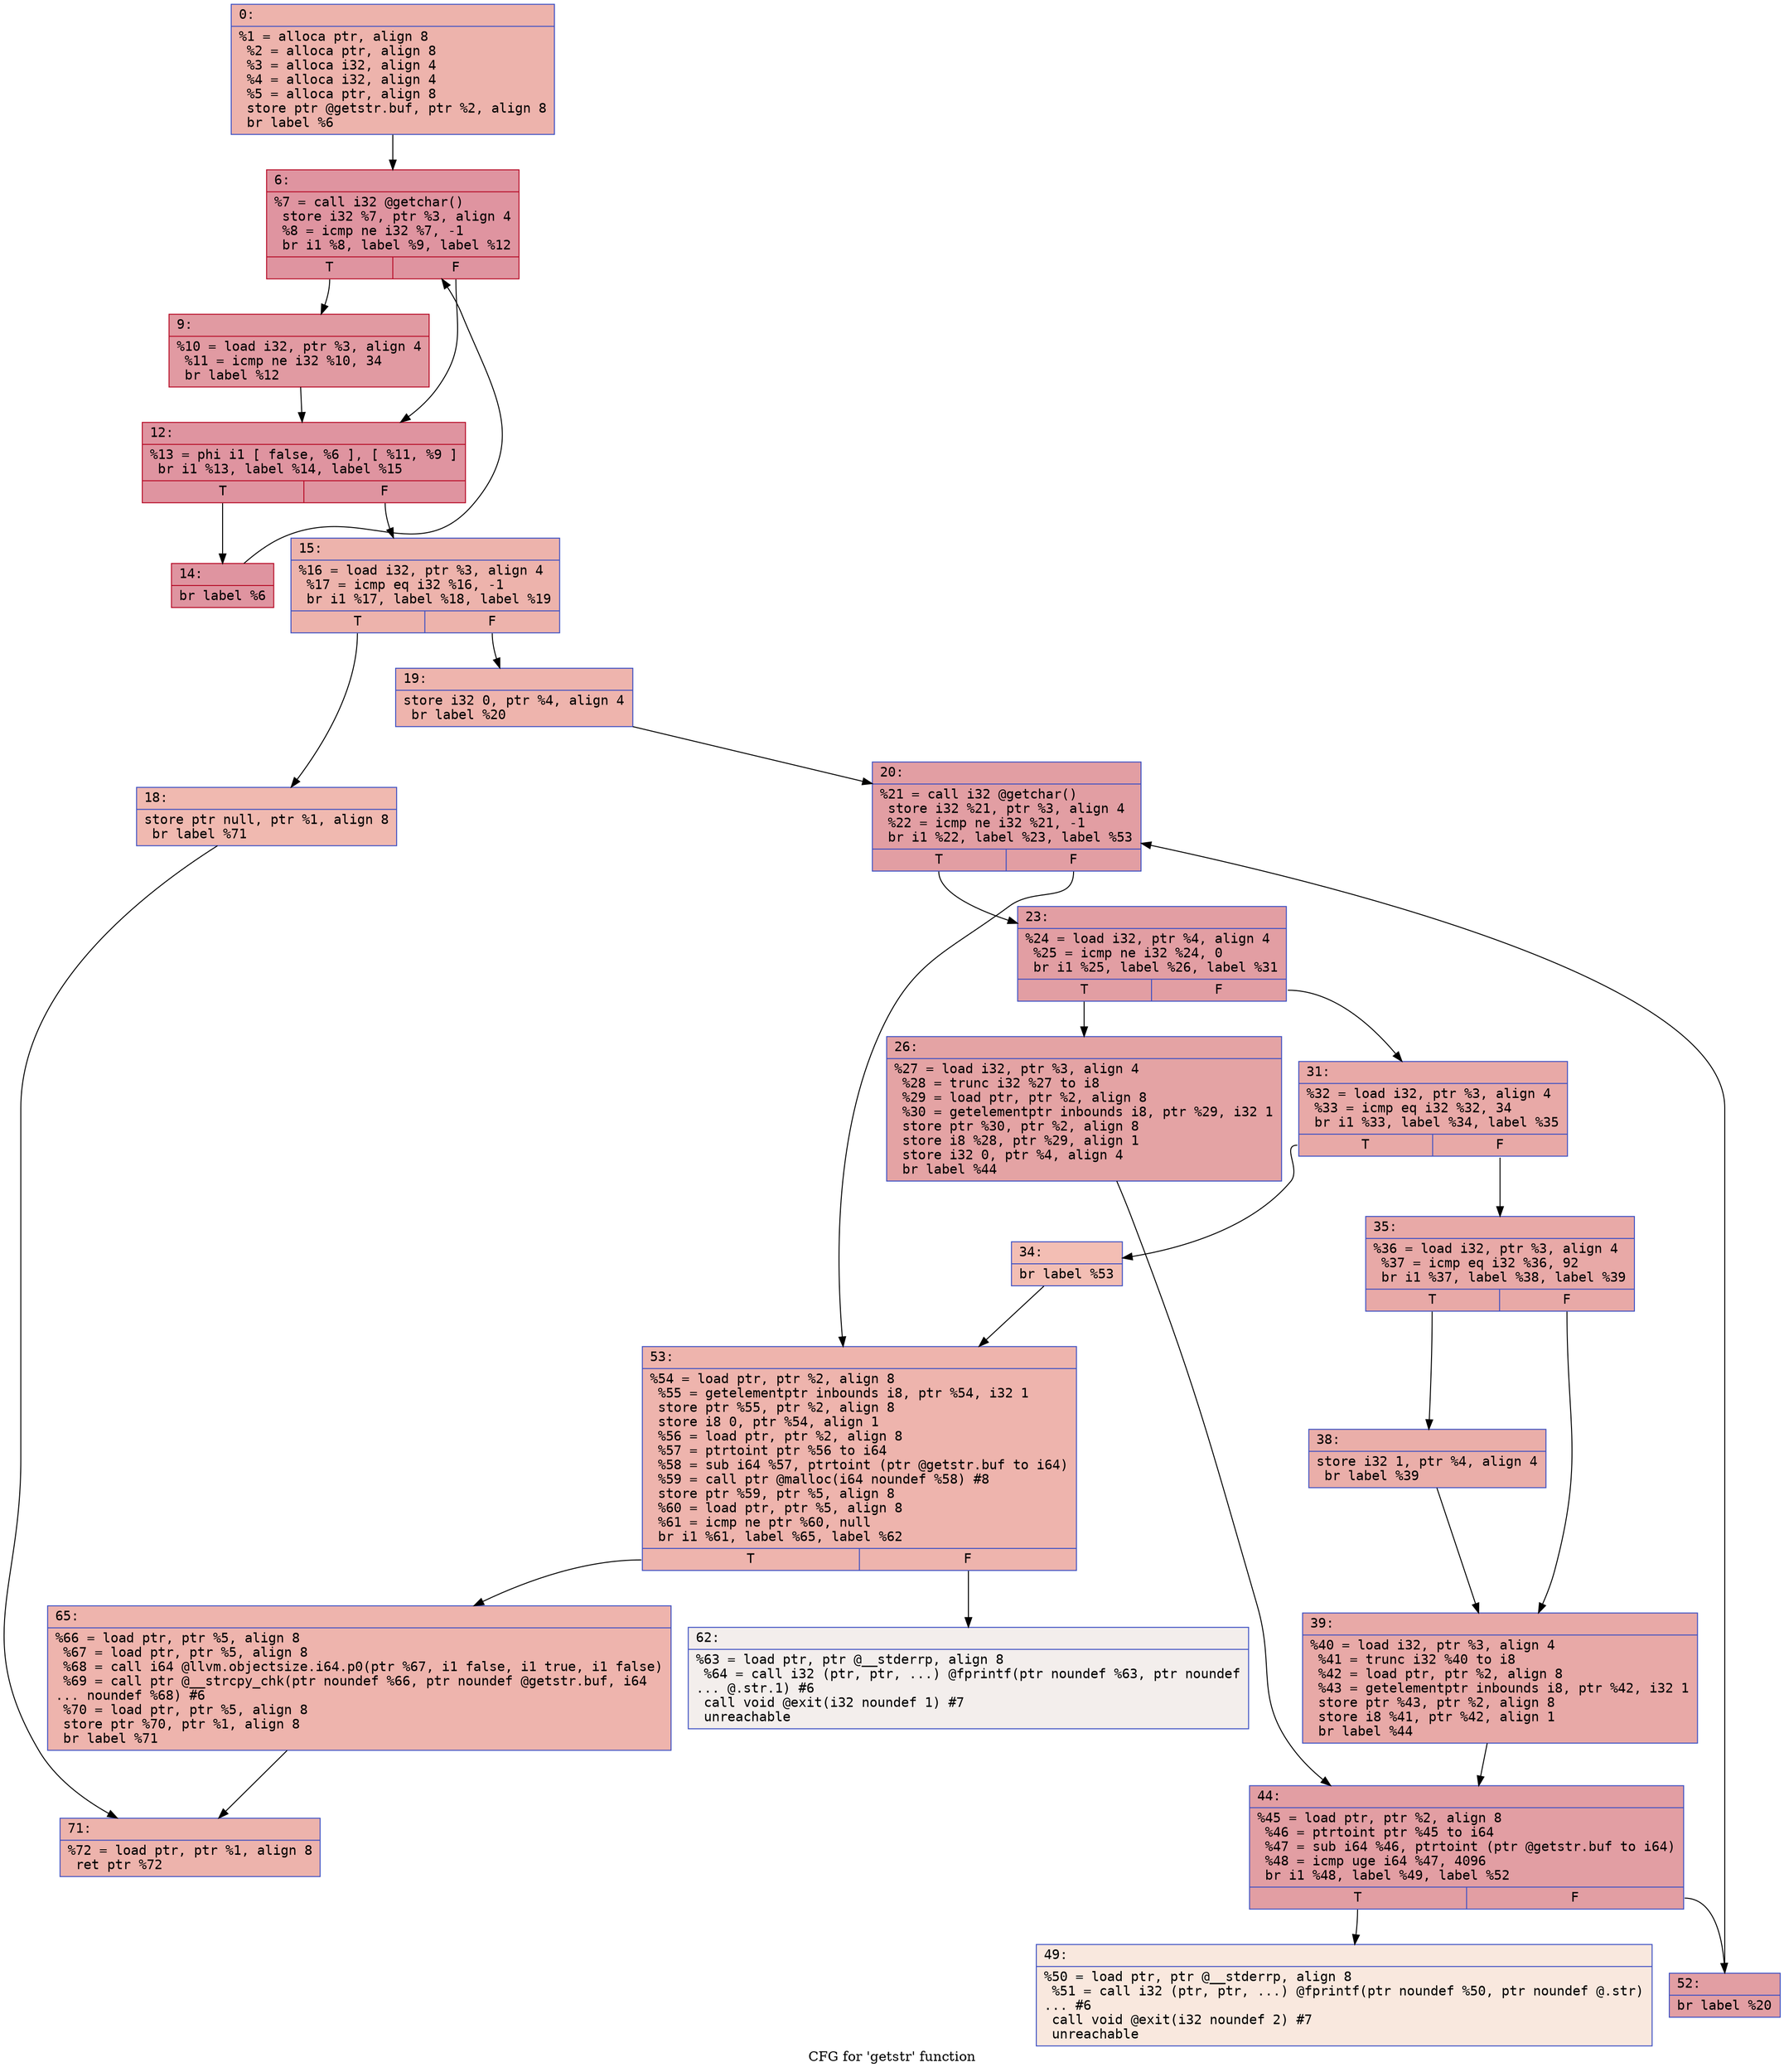 digraph "CFG for 'getstr' function" {
	label="CFG for 'getstr' function";

	Node0x6000022de0d0 [shape=record,color="#3d50c3ff", style=filled, fillcolor="#d6524470" fontname="Courier",label="{0:\l|  %1 = alloca ptr, align 8\l  %2 = alloca ptr, align 8\l  %3 = alloca i32, align 4\l  %4 = alloca i32, align 4\l  %5 = alloca ptr, align 8\l  store ptr @getstr.buf, ptr %2, align 8\l  br label %6\l}"];
	Node0x6000022de0d0 -> Node0x6000022de120[tooltip="0 -> 6\nProbability 100.00%" ];
	Node0x6000022de120 [shape=record,color="#b70d28ff", style=filled, fillcolor="#b70d2870" fontname="Courier",label="{6:\l|  %7 = call i32 @getchar()\l  store i32 %7, ptr %3, align 4\l  %8 = icmp ne i32 %7, -1\l  br i1 %8, label %9, label %12\l|{<s0>T|<s1>F}}"];
	Node0x6000022de120:s0 -> Node0x6000022de170[tooltip="6 -> 9\nProbability 62.50%" ];
	Node0x6000022de120:s1 -> Node0x6000022de1c0[tooltip="6 -> 12\nProbability 37.50%" ];
	Node0x6000022de170 [shape=record,color="#b70d28ff", style=filled, fillcolor="#bb1b2c70" fontname="Courier",label="{9:\l|  %10 = load i32, ptr %3, align 4\l  %11 = icmp ne i32 %10, 34\l  br label %12\l}"];
	Node0x6000022de170 -> Node0x6000022de1c0[tooltip="9 -> 12\nProbability 100.00%" ];
	Node0x6000022de1c0 [shape=record,color="#b70d28ff", style=filled, fillcolor="#b70d2870" fontname="Courier",label="{12:\l|  %13 = phi i1 [ false, %6 ], [ %11, %9 ]\l  br i1 %13, label %14, label %15\l|{<s0>T|<s1>F}}"];
	Node0x6000022de1c0:s0 -> Node0x6000022de210[tooltip="12 -> 14\nProbability 96.88%" ];
	Node0x6000022de1c0:s1 -> Node0x6000022de260[tooltip="12 -> 15\nProbability 3.12%" ];
	Node0x6000022de210 [shape=record,color="#b70d28ff", style=filled, fillcolor="#b70d2870" fontname="Courier",label="{14:\l|  br label %6\l}"];
	Node0x6000022de210 -> Node0x6000022de120[tooltip="14 -> 6\nProbability 100.00%" ];
	Node0x6000022de260 [shape=record,color="#3d50c3ff", style=filled, fillcolor="#d6524470" fontname="Courier",label="{15:\l|  %16 = load i32, ptr %3, align 4\l  %17 = icmp eq i32 %16, -1\l  br i1 %17, label %18, label %19\l|{<s0>T|<s1>F}}"];
	Node0x6000022de260:s0 -> Node0x6000022de2b0[tooltip="15 -> 18\nProbability 37.50%" ];
	Node0x6000022de260:s1 -> Node0x6000022de300[tooltip="15 -> 19\nProbability 62.50%" ];
	Node0x6000022de2b0 [shape=record,color="#3d50c3ff", style=filled, fillcolor="#de614d70" fontname="Courier",label="{18:\l|  store ptr null, ptr %1, align 8\l  br label %71\l}"];
	Node0x6000022de2b0 -> Node0x6000022de7b0[tooltip="18 -> 71\nProbability 100.00%" ];
	Node0x6000022de300 [shape=record,color="#3d50c3ff", style=filled, fillcolor="#d8564670" fontname="Courier",label="{19:\l|  store i32 0, ptr %4, align 4\l  br label %20\l}"];
	Node0x6000022de300 -> Node0x6000022de350[tooltip="19 -> 20\nProbability 100.00%" ];
	Node0x6000022de350 [shape=record,color="#3d50c3ff", style=filled, fillcolor="#be242e70" fontname="Courier",label="{20:\l|  %21 = call i32 @getchar()\l  store i32 %21, ptr %3, align 4\l  %22 = icmp ne i32 %21, -1\l  br i1 %22, label %23, label %53\l|{<s0>T|<s1>F}}"];
	Node0x6000022de350:s0 -> Node0x6000022de3a0[tooltip="20 -> 23\nProbability 96.88%" ];
	Node0x6000022de350:s1 -> Node0x6000022de6c0[tooltip="20 -> 53\nProbability 3.12%" ];
	Node0x6000022de3a0 [shape=record,color="#3d50c3ff", style=filled, fillcolor="#be242e70" fontname="Courier",label="{23:\l|  %24 = load i32, ptr %4, align 4\l  %25 = icmp ne i32 %24, 0\l  br i1 %25, label %26, label %31\l|{<s0>T|<s1>F}}"];
	Node0x6000022de3a0:s0 -> Node0x6000022de3f0[tooltip="23 -> 26\nProbability 62.50%" ];
	Node0x6000022de3a0:s1 -> Node0x6000022de440[tooltip="23 -> 31\nProbability 37.50%" ];
	Node0x6000022de3f0 [shape=record,color="#3d50c3ff", style=filled, fillcolor="#c32e3170" fontname="Courier",label="{26:\l|  %27 = load i32, ptr %3, align 4\l  %28 = trunc i32 %27 to i8\l  %29 = load ptr, ptr %2, align 8\l  %30 = getelementptr inbounds i8, ptr %29, i32 1\l  store ptr %30, ptr %2, align 8\l  store i8 %28, ptr %29, align 1\l  store i32 0, ptr %4, align 4\l  br label %44\l}"];
	Node0x6000022de3f0 -> Node0x6000022de5d0[tooltip="26 -> 44\nProbability 100.00%" ];
	Node0x6000022de440 [shape=record,color="#3d50c3ff", style=filled, fillcolor="#ca3b3770" fontname="Courier",label="{31:\l|  %32 = load i32, ptr %3, align 4\l  %33 = icmp eq i32 %32, 34\l  br i1 %33, label %34, label %35\l|{<s0>T|<s1>F}}"];
	Node0x6000022de440:s0 -> Node0x6000022de490[tooltip="31 -> 34\nProbability 3.12%" ];
	Node0x6000022de440:s1 -> Node0x6000022de4e0[tooltip="31 -> 35\nProbability 96.88%" ];
	Node0x6000022de490 [shape=record,color="#3d50c3ff", style=filled, fillcolor="#e36c5570" fontname="Courier",label="{34:\l|  br label %53\l}"];
	Node0x6000022de490 -> Node0x6000022de6c0[tooltip="34 -> 53\nProbability 100.00%" ];
	Node0x6000022de4e0 [shape=record,color="#3d50c3ff", style=filled, fillcolor="#ca3b3770" fontname="Courier",label="{35:\l|  %36 = load i32, ptr %3, align 4\l  %37 = icmp eq i32 %36, 92\l  br i1 %37, label %38, label %39\l|{<s0>T|<s1>F}}"];
	Node0x6000022de4e0:s0 -> Node0x6000022de530[tooltip="35 -> 38\nProbability 50.00%" ];
	Node0x6000022de4e0:s1 -> Node0x6000022de580[tooltip="35 -> 39\nProbability 50.00%" ];
	Node0x6000022de530 [shape=record,color="#3d50c3ff", style=filled, fillcolor="#d0473d70" fontname="Courier",label="{38:\l|  store i32 1, ptr %4, align 4\l  br label %39\l}"];
	Node0x6000022de530 -> Node0x6000022de580[tooltip="38 -> 39\nProbability 100.00%" ];
	Node0x6000022de580 [shape=record,color="#3d50c3ff", style=filled, fillcolor="#ca3b3770" fontname="Courier",label="{39:\l|  %40 = load i32, ptr %3, align 4\l  %41 = trunc i32 %40 to i8\l  %42 = load ptr, ptr %2, align 8\l  %43 = getelementptr inbounds i8, ptr %42, i32 1\l  store ptr %43, ptr %2, align 8\l  store i8 %41, ptr %42, align 1\l  br label %44\l}"];
	Node0x6000022de580 -> Node0x6000022de5d0[tooltip="39 -> 44\nProbability 100.00%" ];
	Node0x6000022de5d0 [shape=record,color="#3d50c3ff", style=filled, fillcolor="#be242e70" fontname="Courier",label="{44:\l|  %45 = load ptr, ptr %2, align 8\l  %46 = ptrtoint ptr %45 to i64\l  %47 = sub i64 %46, ptrtoint (ptr @getstr.buf to i64)\l  %48 = icmp uge i64 %47, 4096\l  br i1 %48, label %49, label %52\l|{<s0>T|<s1>F}}"];
	Node0x6000022de5d0:s0 -> Node0x6000022de620[tooltip="44 -> 49\nProbability 0.00%" ];
	Node0x6000022de5d0:s1 -> Node0x6000022de670[tooltip="44 -> 52\nProbability 100.00%" ];
	Node0x6000022de620 [shape=record,color="#3d50c3ff", style=filled, fillcolor="#f2cab570" fontname="Courier",label="{49:\l|  %50 = load ptr, ptr @__stderrp, align 8\l  %51 = call i32 (ptr, ptr, ...) @fprintf(ptr noundef %50, ptr noundef @.str)\l... #6\l  call void @exit(i32 noundef 2) #7\l  unreachable\l}"];
	Node0x6000022de670 [shape=record,color="#3d50c3ff", style=filled, fillcolor="#be242e70" fontname="Courier",label="{52:\l|  br label %20\l}"];
	Node0x6000022de670 -> Node0x6000022de350[tooltip="52 -> 20\nProbability 100.00%" ];
	Node0x6000022de6c0 [shape=record,color="#3d50c3ff", style=filled, fillcolor="#d8564670" fontname="Courier",label="{53:\l|  %54 = load ptr, ptr %2, align 8\l  %55 = getelementptr inbounds i8, ptr %54, i32 1\l  store ptr %55, ptr %2, align 8\l  store i8 0, ptr %54, align 1\l  %56 = load ptr, ptr %2, align 8\l  %57 = ptrtoint ptr %56 to i64\l  %58 = sub i64 %57, ptrtoint (ptr @getstr.buf to i64)\l  %59 = call ptr @malloc(i64 noundef %58) #8\l  store ptr %59, ptr %5, align 8\l  %60 = load ptr, ptr %5, align 8\l  %61 = icmp ne ptr %60, null\l  br i1 %61, label %65, label %62\l|{<s0>T|<s1>F}}"];
	Node0x6000022de6c0:s0 -> Node0x6000022de760[tooltip="53 -> 65\nProbability 100.00%" ];
	Node0x6000022de6c0:s1 -> Node0x6000022de710[tooltip="53 -> 62\nProbability 0.00%" ];
	Node0x6000022de710 [shape=record,color="#3d50c3ff", style=filled, fillcolor="#e3d9d370" fontname="Courier",label="{62:\l|  %63 = load ptr, ptr @__stderrp, align 8\l  %64 = call i32 (ptr, ptr, ...) @fprintf(ptr noundef %63, ptr noundef\l... @.str.1) #6\l  call void @exit(i32 noundef 1) #7\l  unreachable\l}"];
	Node0x6000022de760 [shape=record,color="#3d50c3ff", style=filled, fillcolor="#d8564670" fontname="Courier",label="{65:\l|  %66 = load ptr, ptr %5, align 8\l  %67 = load ptr, ptr %5, align 8\l  %68 = call i64 @llvm.objectsize.i64.p0(ptr %67, i1 false, i1 true, i1 false)\l  %69 = call ptr @__strcpy_chk(ptr noundef %66, ptr noundef @getstr.buf, i64\l... noundef %68) #6\l  %70 = load ptr, ptr %5, align 8\l  store ptr %70, ptr %1, align 8\l  br label %71\l}"];
	Node0x6000022de760 -> Node0x6000022de7b0[tooltip="65 -> 71\nProbability 100.00%" ];
	Node0x6000022de7b0 [shape=record,color="#3d50c3ff", style=filled, fillcolor="#d6524470" fontname="Courier",label="{71:\l|  %72 = load ptr, ptr %1, align 8\l  ret ptr %72\l}"];
}
